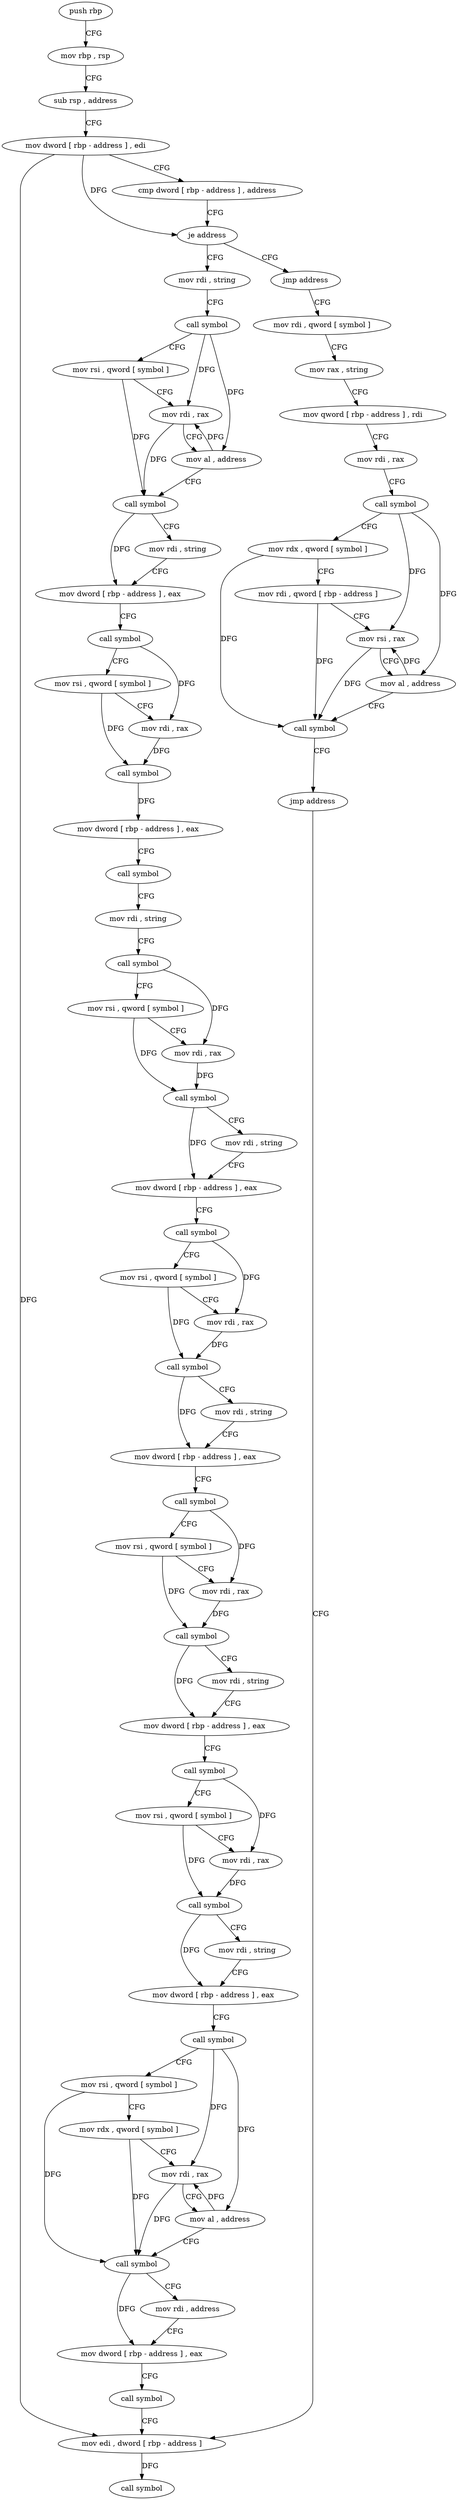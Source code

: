 digraph "func" {
"4200128" [label = "push rbp" ]
"4200129" [label = "mov rbp , rsp" ]
"4200132" [label = "sub rsp , address" ]
"4200136" [label = "mov dword [ rbp - address ] , edi" ]
"4200139" [label = "cmp dword [ rbp - address ] , address" ]
"4200143" [label = "je address" ]
"4200211" [label = "mov rdi , string" ]
"4200149" [label = "jmp address" ]
"4200221" [label = "call symbol" ]
"4200226" [label = "mov rsi , qword [ symbol ]" ]
"4200234" [label = "mov rdi , rax" ]
"4200237" [label = "mov al , address" ]
"4200239" [label = "call symbol" ]
"4200244" [label = "mov rdi , string" ]
"4200254" [label = "mov dword [ rbp - address ] , eax" ]
"4200257" [label = "call symbol" ]
"4200262" [label = "mov rsi , qword [ symbol ]" ]
"4200270" [label = "mov rdi , rax" ]
"4200273" [label = "call symbol" ]
"4200278" [label = "mov dword [ rbp - address ] , eax" ]
"4200281" [label = "call symbol" ]
"4200286" [label = "mov rdi , string" ]
"4200296" [label = "call symbol" ]
"4200301" [label = "mov rsi , qword [ symbol ]" ]
"4200309" [label = "mov rdi , rax" ]
"4200312" [label = "call symbol" ]
"4200317" [label = "mov rdi , string" ]
"4200327" [label = "mov dword [ rbp - address ] , eax" ]
"4200330" [label = "call symbol" ]
"4200335" [label = "mov rsi , qword [ symbol ]" ]
"4200343" [label = "mov rdi , rax" ]
"4200346" [label = "call symbol" ]
"4200351" [label = "mov rdi , string" ]
"4200361" [label = "mov dword [ rbp - address ] , eax" ]
"4200364" [label = "call symbol" ]
"4200369" [label = "mov rsi , qword [ symbol ]" ]
"4200377" [label = "mov rdi , rax" ]
"4200380" [label = "call symbol" ]
"4200385" [label = "mov rdi , string" ]
"4200395" [label = "mov dword [ rbp - address ] , eax" ]
"4200398" [label = "call symbol" ]
"4200403" [label = "mov rsi , qword [ symbol ]" ]
"4200411" [label = "mov rdi , rax" ]
"4200414" [label = "call symbol" ]
"4200419" [label = "mov rdi , string" ]
"4200429" [label = "mov dword [ rbp - address ] , eax" ]
"4200432" [label = "call symbol" ]
"4200437" [label = "mov rsi , qword [ symbol ]" ]
"4200445" [label = "mov rdx , qword [ symbol ]" ]
"4200453" [label = "mov rdi , rax" ]
"4200456" [label = "mov al , address" ]
"4200458" [label = "call symbol" ]
"4200463" [label = "mov rdi , address" ]
"4200473" [label = "mov dword [ rbp - address ] , eax" ]
"4200476" [label = "call symbol" ]
"4200481" [label = "mov edi , dword [ rbp - address ]" ]
"4200154" [label = "mov rdi , qword [ symbol ]" ]
"4200162" [label = "mov rax , string" ]
"4200172" [label = "mov qword [ rbp - address ] , rdi" ]
"4200176" [label = "mov rdi , rax" ]
"4200179" [label = "call symbol" ]
"4200184" [label = "mov rdx , qword [ symbol ]" ]
"4200192" [label = "mov rdi , qword [ rbp - address ]" ]
"4200196" [label = "mov rsi , rax" ]
"4200199" [label = "mov al , address" ]
"4200201" [label = "call symbol" ]
"4200206" [label = "jmp address" ]
"4200484" [label = "call symbol" ]
"4200128" -> "4200129" [ label = "CFG" ]
"4200129" -> "4200132" [ label = "CFG" ]
"4200132" -> "4200136" [ label = "CFG" ]
"4200136" -> "4200139" [ label = "CFG" ]
"4200136" -> "4200143" [ label = "DFG" ]
"4200136" -> "4200481" [ label = "DFG" ]
"4200139" -> "4200143" [ label = "CFG" ]
"4200143" -> "4200211" [ label = "CFG" ]
"4200143" -> "4200149" [ label = "CFG" ]
"4200211" -> "4200221" [ label = "CFG" ]
"4200149" -> "4200154" [ label = "CFG" ]
"4200221" -> "4200226" [ label = "CFG" ]
"4200221" -> "4200234" [ label = "DFG" ]
"4200221" -> "4200237" [ label = "DFG" ]
"4200226" -> "4200234" [ label = "CFG" ]
"4200226" -> "4200239" [ label = "DFG" ]
"4200234" -> "4200237" [ label = "CFG" ]
"4200234" -> "4200239" [ label = "DFG" ]
"4200237" -> "4200239" [ label = "CFG" ]
"4200237" -> "4200234" [ label = "DFG" ]
"4200239" -> "4200244" [ label = "CFG" ]
"4200239" -> "4200254" [ label = "DFG" ]
"4200244" -> "4200254" [ label = "CFG" ]
"4200254" -> "4200257" [ label = "CFG" ]
"4200257" -> "4200262" [ label = "CFG" ]
"4200257" -> "4200270" [ label = "DFG" ]
"4200262" -> "4200270" [ label = "CFG" ]
"4200262" -> "4200273" [ label = "DFG" ]
"4200270" -> "4200273" [ label = "DFG" ]
"4200273" -> "4200278" [ label = "DFG" ]
"4200278" -> "4200281" [ label = "CFG" ]
"4200281" -> "4200286" [ label = "CFG" ]
"4200286" -> "4200296" [ label = "CFG" ]
"4200296" -> "4200301" [ label = "CFG" ]
"4200296" -> "4200309" [ label = "DFG" ]
"4200301" -> "4200309" [ label = "CFG" ]
"4200301" -> "4200312" [ label = "DFG" ]
"4200309" -> "4200312" [ label = "DFG" ]
"4200312" -> "4200317" [ label = "CFG" ]
"4200312" -> "4200327" [ label = "DFG" ]
"4200317" -> "4200327" [ label = "CFG" ]
"4200327" -> "4200330" [ label = "CFG" ]
"4200330" -> "4200335" [ label = "CFG" ]
"4200330" -> "4200343" [ label = "DFG" ]
"4200335" -> "4200343" [ label = "CFG" ]
"4200335" -> "4200346" [ label = "DFG" ]
"4200343" -> "4200346" [ label = "DFG" ]
"4200346" -> "4200351" [ label = "CFG" ]
"4200346" -> "4200361" [ label = "DFG" ]
"4200351" -> "4200361" [ label = "CFG" ]
"4200361" -> "4200364" [ label = "CFG" ]
"4200364" -> "4200369" [ label = "CFG" ]
"4200364" -> "4200377" [ label = "DFG" ]
"4200369" -> "4200377" [ label = "CFG" ]
"4200369" -> "4200380" [ label = "DFG" ]
"4200377" -> "4200380" [ label = "DFG" ]
"4200380" -> "4200385" [ label = "CFG" ]
"4200380" -> "4200395" [ label = "DFG" ]
"4200385" -> "4200395" [ label = "CFG" ]
"4200395" -> "4200398" [ label = "CFG" ]
"4200398" -> "4200403" [ label = "CFG" ]
"4200398" -> "4200411" [ label = "DFG" ]
"4200403" -> "4200411" [ label = "CFG" ]
"4200403" -> "4200414" [ label = "DFG" ]
"4200411" -> "4200414" [ label = "DFG" ]
"4200414" -> "4200419" [ label = "CFG" ]
"4200414" -> "4200429" [ label = "DFG" ]
"4200419" -> "4200429" [ label = "CFG" ]
"4200429" -> "4200432" [ label = "CFG" ]
"4200432" -> "4200437" [ label = "CFG" ]
"4200432" -> "4200453" [ label = "DFG" ]
"4200432" -> "4200456" [ label = "DFG" ]
"4200437" -> "4200445" [ label = "CFG" ]
"4200437" -> "4200458" [ label = "DFG" ]
"4200445" -> "4200453" [ label = "CFG" ]
"4200445" -> "4200458" [ label = "DFG" ]
"4200453" -> "4200456" [ label = "CFG" ]
"4200453" -> "4200458" [ label = "DFG" ]
"4200456" -> "4200458" [ label = "CFG" ]
"4200456" -> "4200453" [ label = "DFG" ]
"4200458" -> "4200463" [ label = "CFG" ]
"4200458" -> "4200473" [ label = "DFG" ]
"4200463" -> "4200473" [ label = "CFG" ]
"4200473" -> "4200476" [ label = "CFG" ]
"4200476" -> "4200481" [ label = "CFG" ]
"4200481" -> "4200484" [ label = "DFG" ]
"4200154" -> "4200162" [ label = "CFG" ]
"4200162" -> "4200172" [ label = "CFG" ]
"4200172" -> "4200176" [ label = "CFG" ]
"4200176" -> "4200179" [ label = "CFG" ]
"4200179" -> "4200184" [ label = "CFG" ]
"4200179" -> "4200196" [ label = "DFG" ]
"4200179" -> "4200199" [ label = "DFG" ]
"4200184" -> "4200192" [ label = "CFG" ]
"4200184" -> "4200201" [ label = "DFG" ]
"4200192" -> "4200196" [ label = "CFG" ]
"4200192" -> "4200201" [ label = "DFG" ]
"4200196" -> "4200199" [ label = "CFG" ]
"4200196" -> "4200201" [ label = "DFG" ]
"4200199" -> "4200201" [ label = "CFG" ]
"4200199" -> "4200196" [ label = "DFG" ]
"4200201" -> "4200206" [ label = "CFG" ]
"4200206" -> "4200481" [ label = "CFG" ]
}
